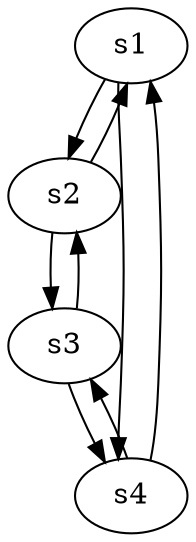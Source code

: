 digraph topology {

s1[type=host,id=1,mac="20:00:00:00:00:01",ip="192.168.1.3"];
s2[type=host,id=2,mac="20:00:00:00:00:02",ip="192.168.1.3"];
s3[type=host,id=3,mac="20:00:00:00:00:03",ip="192.168.1.3"];
s4[type=host,id=4,mac="20:00:00:00:00:04",ip="192.168.1.4"];




s1 -> s2 [src_port=1, dst_port=2, cost=0, capacity="1Gbps"];
s2 -> s1 [src_port=2, dst_port=1, cost=0, capacity="1Gbps"];

s2 -> s3 [src_port=3, dst_port=4, cost=0, capacity="1Gbps"];
s3 -> s2 [src_port=4, dst_port=3, cost=0, capacity="1Gbps"];

s3 -> s4 [src_port=5, dst_port=6, cost=0, capacity="1Gbps"];
s4 -> s3 [src_port=6, dst_port=5, cost=0, capacity="1Gbps"];

s4 -> s1 [src_port=7, dst_port=8, cost=0, capacity="1Gbps"];
s1 -> s4 [src_port=8, dst_port=7, cost=0, capacity="1Gbps"];



}
